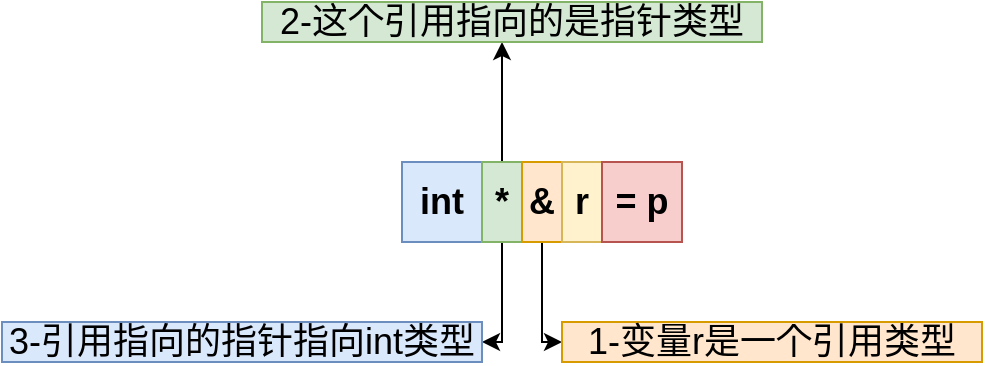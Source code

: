 <mxfile version="14.1.8" type="device"><diagram id="YAlO_cCKZE-G4xLdu6kL" name="第 1 页"><mxGraphModel dx="1207" dy="997" grid="1" gridSize="10" guides="1" tooltips="1" connect="1" arrows="1" fold="1" page="1" pageScale="1" pageWidth="827" pageHeight="1169" math="0" shadow="0"><root><mxCell id="0"/><mxCell id="1" parent="0"/><mxCell id="77A2XlnwoyQlxaMW3qtB-1" value="&lt;b&gt;&lt;font style=&quot;font-size: 18px&quot;&gt;int&lt;/font&gt;&lt;/b&gt;" style="whiteSpace=wrap;html=1;aspect=fixed;fillColor=#dae8fc;strokeColor=#6c8ebf;" vertex="1" parent="1"><mxGeometry x="240" y="350" width="40" height="40" as="geometry"/></mxCell><mxCell id="77A2XlnwoyQlxaMW3qtB-12" value="" style="edgeStyle=orthogonalEdgeStyle;rounded=0;orthogonalLoop=1;jettySize=auto;html=1;fontSize=18;" edge="1" parent="1" source="77A2XlnwoyQlxaMW3qtB-4" target="77A2XlnwoyQlxaMW3qtB-11"><mxGeometry relative="1" as="geometry"><Array as="points"><mxPoint x="290" y="310"/><mxPoint x="290" y="310"/></Array></mxGeometry></mxCell><mxCell id="77A2XlnwoyQlxaMW3qtB-14" style="edgeStyle=orthogonalEdgeStyle;rounded=0;orthogonalLoop=1;jettySize=auto;html=1;entryX=1;entryY=0.5;entryDx=0;entryDy=0;fontSize=18;" edge="1" parent="1" source="77A2XlnwoyQlxaMW3qtB-4" target="77A2XlnwoyQlxaMW3qtB-13"><mxGeometry relative="1" as="geometry"><Array as="points"><mxPoint x="290" y="440"/></Array></mxGeometry></mxCell><mxCell id="77A2XlnwoyQlxaMW3qtB-4" value="*" style="rounded=0;whiteSpace=wrap;html=1;fontSize=18;fontStyle=1;fillColor=#d5e8d4;strokeColor=#82b366;" vertex="1" parent="1"><mxGeometry x="280" y="350" width="20" height="40" as="geometry"/></mxCell><mxCell id="77A2XlnwoyQlxaMW3qtB-10" style="edgeStyle=orthogonalEdgeStyle;rounded=0;orthogonalLoop=1;jettySize=auto;html=1;entryX=0;entryY=0.5;entryDx=0;entryDy=0;fontSize=18;" edge="1" parent="1" source="77A2XlnwoyQlxaMW3qtB-5" target="77A2XlnwoyQlxaMW3qtB-8"><mxGeometry relative="1" as="geometry"><Array as="points"><mxPoint x="310" y="440"/></Array></mxGeometry></mxCell><mxCell id="77A2XlnwoyQlxaMW3qtB-5" value="&amp;amp;" style="rounded=0;whiteSpace=wrap;html=1;fontSize=18;fontStyle=1;fillColor=#ffe6cc;strokeColor=#d79b00;" vertex="1" parent="1"><mxGeometry x="300" y="350" width="20" height="40" as="geometry"/></mxCell><mxCell id="77A2XlnwoyQlxaMW3qtB-6" value="r" style="rounded=0;whiteSpace=wrap;html=1;fontSize=18;fontStyle=1;fillColor=#fff2cc;strokeColor=#d6b656;" vertex="1" parent="1"><mxGeometry x="320" y="350" width="20" height="40" as="geometry"/></mxCell><mxCell id="77A2XlnwoyQlxaMW3qtB-7" value="&lt;b&gt;= p&lt;/b&gt;" style="rounded=0;whiteSpace=wrap;html=1;fontSize=18;fillColor=#f8cecc;strokeColor=#b85450;" vertex="1" parent="1"><mxGeometry x="340" y="350" width="40" height="40" as="geometry"/></mxCell><mxCell id="77A2XlnwoyQlxaMW3qtB-8" value="1-变量r是一个引用类型" style="text;html=1;strokeColor=#d79b00;fillColor=#ffe6cc;align=center;verticalAlign=middle;whiteSpace=wrap;rounded=0;fontSize=18;" vertex="1" parent="1"><mxGeometry x="320" y="430" width="210" height="20" as="geometry"/></mxCell><mxCell id="77A2XlnwoyQlxaMW3qtB-11" value="2-这个引用指向的是指针类型" style="text;html=1;strokeColor=#82b366;fillColor=#d5e8d4;align=center;verticalAlign=middle;whiteSpace=wrap;rounded=0;fontSize=18;" vertex="1" parent="1"><mxGeometry x="170" y="270" width="250" height="20" as="geometry"/></mxCell><mxCell id="77A2XlnwoyQlxaMW3qtB-13" value="3-引用指向的指针指向int类型" style="text;html=1;strokeColor=#6c8ebf;fillColor=#dae8fc;align=center;verticalAlign=middle;whiteSpace=wrap;rounded=0;fontSize=18;" vertex="1" parent="1"><mxGeometry x="40" y="430" width="240" height="20" as="geometry"/></mxCell></root></mxGraphModel></diagram></mxfile>